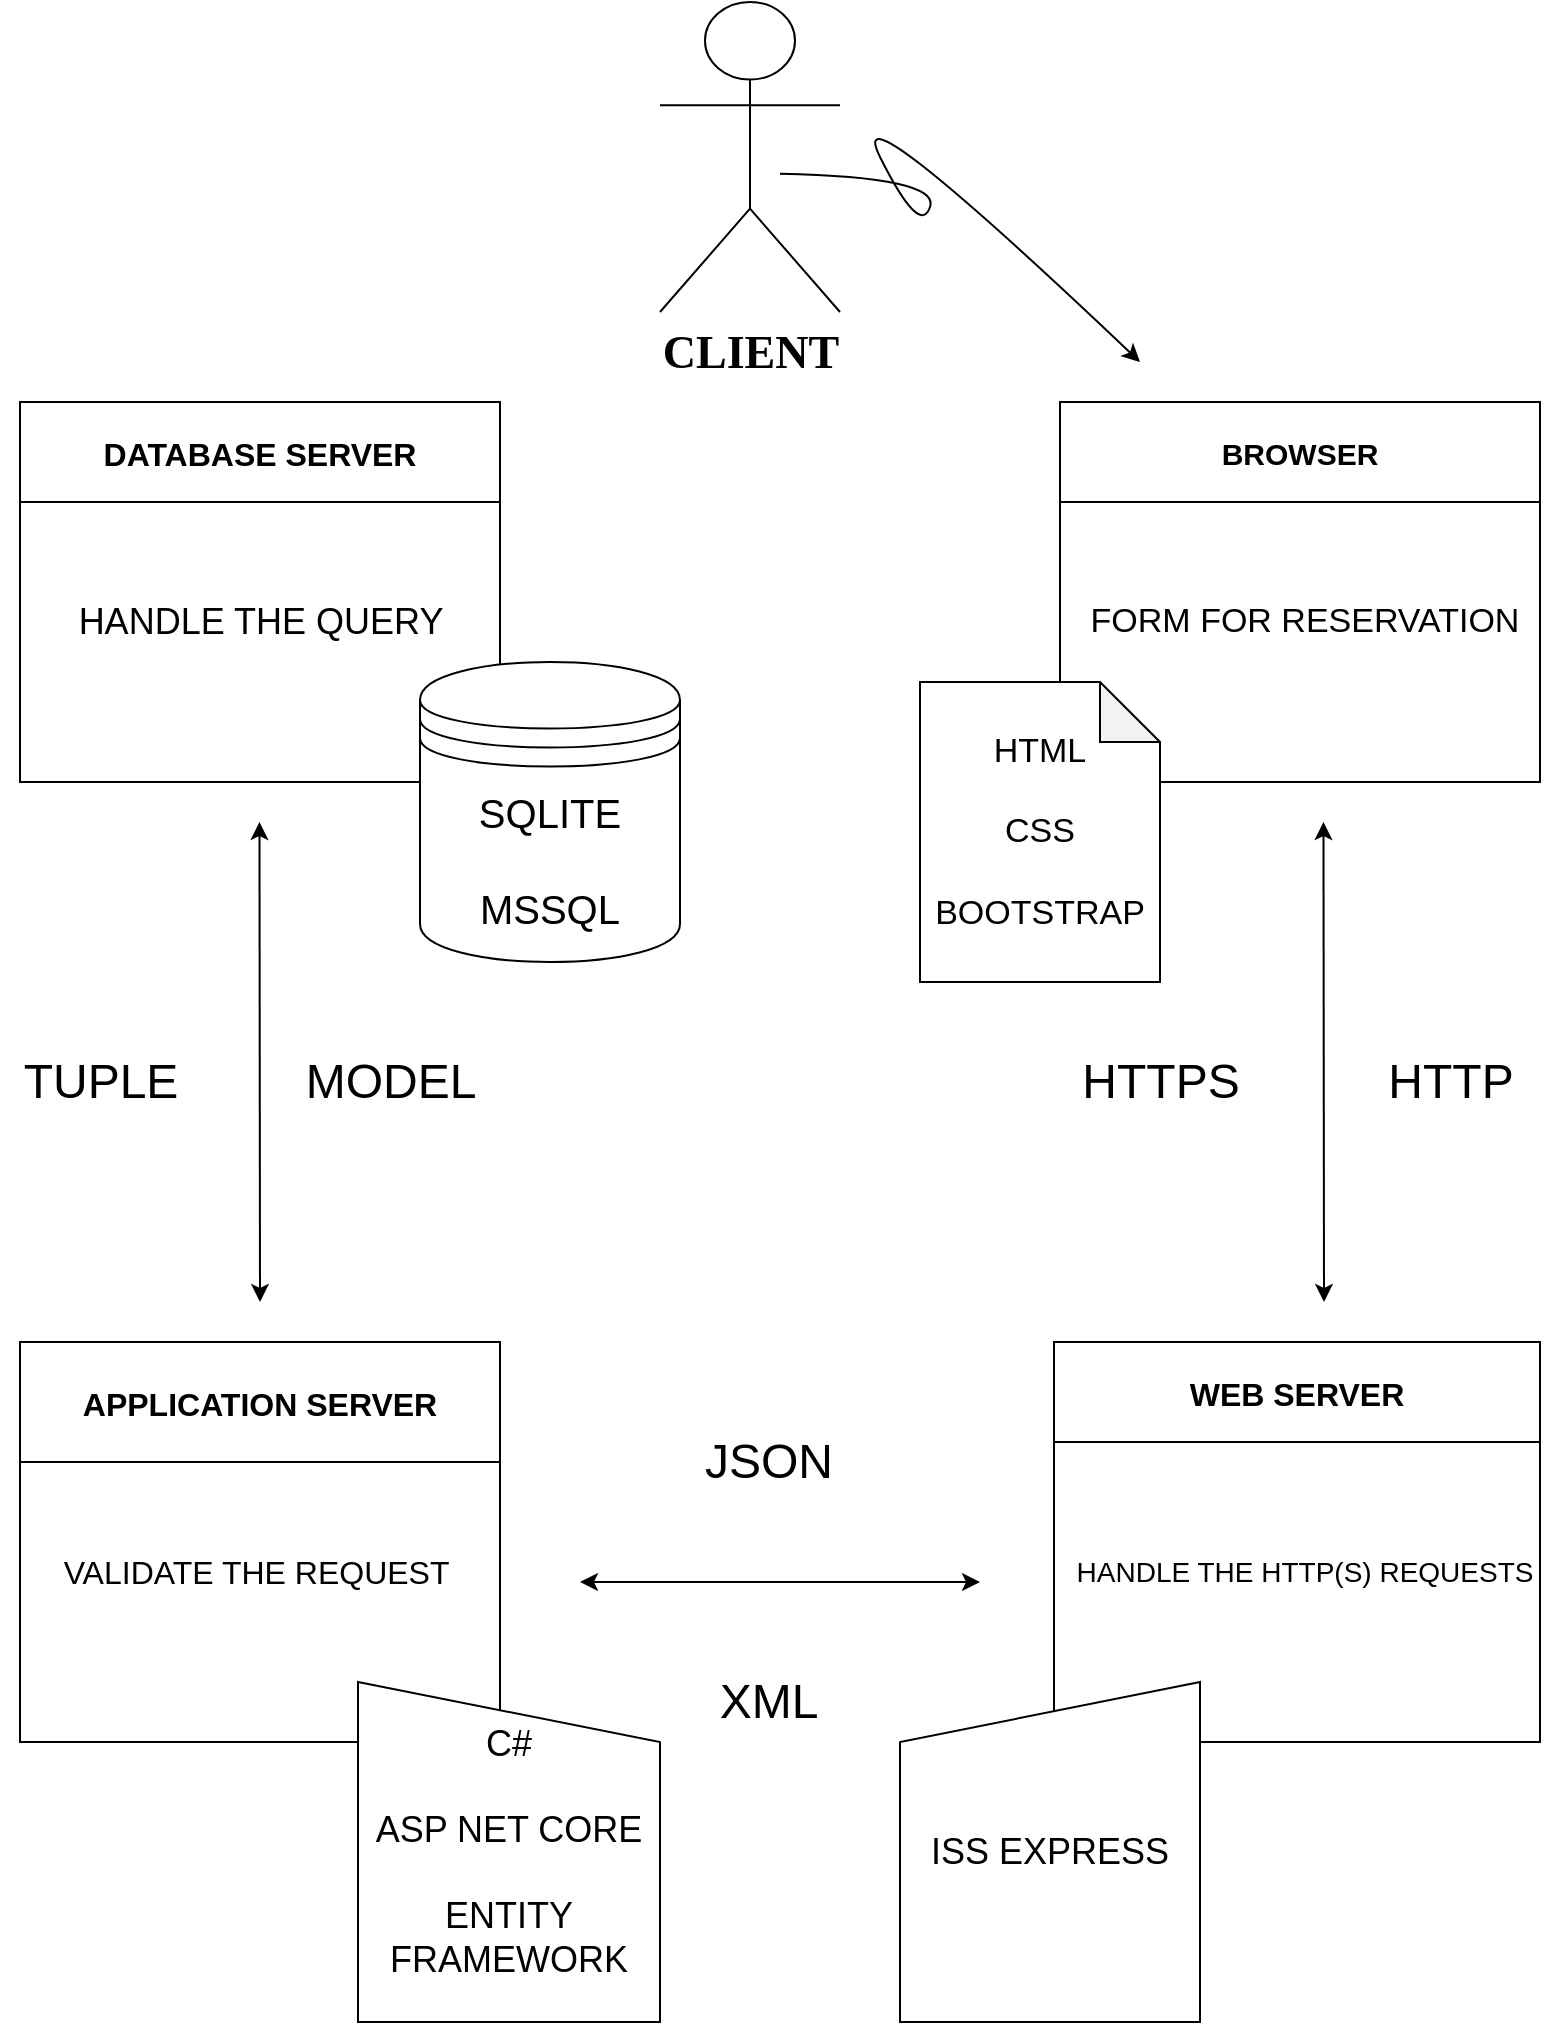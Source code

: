 <mxfile version="25.0.2">
  <diagram id="prtHgNgQTEPvFCAcTncT" name="Page-1">
    <mxGraphModel dx="1883" dy="1380" grid="1" gridSize="10" guides="1" tooltips="1" connect="1" arrows="1" fold="1" page="1" pageScale="1" pageWidth="827" pageHeight="1169" math="0" shadow="0">
      <root>
        <mxCell id="0" />
        <mxCell id="1" parent="0" />
        <mxCell id="l_dAwrkV2ePblikBgZ1c-1" value="CLIENT" style="shape=umlActor;verticalLabelPosition=bottom;verticalAlign=top;html=1;outlineConnect=0;fontSize=23;fontStyle=1;fontFamily=Comic Sans MS;" vertex="1" parent="1">
          <mxGeometry x="360" y="10" width="90" height="155" as="geometry" />
        </mxCell>
        <mxCell id="l_dAwrkV2ePblikBgZ1c-3" value="BROWSER" style="swimlane;fontSize=15;startSize=50;" vertex="1" parent="1">
          <mxGeometry x="560" y="210" width="240" height="190" as="geometry" />
        </mxCell>
        <mxCell id="l_dAwrkV2ePblikBgZ1c-9" value="FORM FOR RESERVATION" style="text;html=1;align=center;verticalAlign=middle;resizable=0;points=[];autosize=1;strokeColor=none;fillColor=none;fontSize=17;fontStyle=0" vertex="1" parent="l_dAwrkV2ePblikBgZ1c-3">
          <mxGeometry x="2" y="95" width="240" height="30" as="geometry" />
        </mxCell>
        <mxCell id="l_dAwrkV2ePblikBgZ1c-11" value="" style="endArrow=classic;startArrow=classic;html=1;rounded=0;" edge="1" parent="1">
          <mxGeometry width="50" height="50" relative="1" as="geometry">
            <mxPoint x="692" y="660" as="sourcePoint" />
            <mxPoint x="691.73" y="420" as="targetPoint" />
          </mxGeometry>
        </mxCell>
        <mxCell id="l_dAwrkV2ePblikBgZ1c-12" value="WEB SERVER" style="swimlane;fontSize=16;startSize=50;" vertex="1" parent="1">
          <mxGeometry x="557" y="680" width="243" height="200" as="geometry" />
        </mxCell>
        <mxCell id="l_dAwrkV2ePblikBgZ1c-13" value="&lt;div&gt;&amp;nbsp; &amp;nbsp; &amp;nbsp; &amp;nbsp;&amp;nbsp;&lt;/div&gt;" style="text;html=1;align=left;verticalAlign=middle;resizable=0;points=[];autosize=1;strokeColor=none;fillColor=none;" vertex="1" parent="l_dAwrkV2ePblikBgZ1c-12">
          <mxGeometry y="50" width="50" height="30" as="geometry" />
        </mxCell>
        <mxCell id="l_dAwrkV2ePblikBgZ1c-15" value="HANDLE THE HTTP(S) REQUESTS" style="text;html=1;align=center;verticalAlign=middle;resizable=0;points=[];autosize=1;strokeColor=none;fillColor=none;fontStyle=0;fontSize=14;" vertex="1" parent="l_dAwrkV2ePblikBgZ1c-12">
          <mxGeometry y="100" width="250" height="30" as="geometry" />
        </mxCell>
        <mxCell id="l_dAwrkV2ePblikBgZ1c-14" value="" style="endArrow=classic;startArrow=classic;html=1;rounded=0;" edge="1" parent="1">
          <mxGeometry width="50" height="50" relative="1" as="geometry">
            <mxPoint x="320" y="800" as="sourcePoint" />
            <mxPoint x="520" y="800" as="targetPoint" />
          </mxGeometry>
        </mxCell>
        <mxCell id="l_dAwrkV2ePblikBgZ1c-16" value="HTTP" style="text;html=1;align=center;verticalAlign=middle;resizable=0;points=[];autosize=1;strokeColor=none;fillColor=none;rounded=0;flipV=1;flipH=1;fontSize=24;" vertex="1" parent="1">
          <mxGeometry x="710" y="530" width="90" height="40" as="geometry" />
        </mxCell>
        <mxCell id="l_dAwrkV2ePblikBgZ1c-18" value="HTTPS" style="text;html=1;align=center;verticalAlign=middle;resizable=0;points=[];autosize=1;strokeColor=none;fillColor=none;rounded=0;flipV=1;flipH=1;fontSize=24;" vertex="1" parent="1">
          <mxGeometry x="560" y="530" width="100" height="40" as="geometry" />
        </mxCell>
        <mxCell id="l_dAwrkV2ePblikBgZ1c-19" value="APPLICATION SERVER" style="swimlane;fontSize=16;startSize=60;" vertex="1" parent="1">
          <mxGeometry x="40" y="680" width="240" height="200" as="geometry" />
        </mxCell>
        <mxCell id="l_dAwrkV2ePblikBgZ1c-20" value="&lt;div&gt;&amp;nbsp; &amp;nbsp; &amp;nbsp; &amp;nbsp;&amp;nbsp;&lt;/div&gt;" style="text;html=1;align=left;verticalAlign=middle;resizable=0;points=[];autosize=1;strokeColor=none;fillColor=none;" vertex="1" parent="l_dAwrkV2ePblikBgZ1c-19">
          <mxGeometry y="50" width="50" height="30" as="geometry" />
        </mxCell>
        <mxCell id="l_dAwrkV2ePblikBgZ1c-21" value="VALIDATE THE REQUEST&amp;nbsp;" style="text;html=1;align=center;verticalAlign=middle;resizable=0;points=[];autosize=1;strokeColor=none;fillColor=none;fontStyle=0;fontSize=16;" vertex="1" parent="l_dAwrkV2ePblikBgZ1c-19">
          <mxGeometry x="10" y="100" width="220" height="30" as="geometry" />
        </mxCell>
        <mxCell id="l_dAwrkV2ePblikBgZ1c-23" value="JSON" style="text;html=1;align=center;verticalAlign=middle;resizable=0;points=[];autosize=1;strokeColor=none;fillColor=none;rounded=0;flipV=1;flipH=1;fontSize=24;" vertex="1" parent="1">
          <mxGeometry x="369" y="720" width="90" height="40" as="geometry" />
        </mxCell>
        <mxCell id="l_dAwrkV2ePblikBgZ1c-24" value="XML" style="text;html=1;align=center;verticalAlign=middle;resizable=0;points=[];autosize=1;strokeColor=none;fillColor=none;rounded=0;flipV=1;flipH=1;fontSize=24;" vertex="1" parent="1">
          <mxGeometry x="379" y="840" width="70" height="40" as="geometry" />
        </mxCell>
        <mxCell id="l_dAwrkV2ePblikBgZ1c-25" value="DATABASE SERVER" style="swimlane;fontSize=16;startSize=50;" vertex="1" parent="1">
          <mxGeometry x="40" y="210" width="240" height="190" as="geometry" />
        </mxCell>
        <mxCell id="l_dAwrkV2ePblikBgZ1c-26" value="&lt;div&gt;&amp;nbsp; &amp;nbsp; &amp;nbsp; &amp;nbsp;&amp;nbsp;&lt;/div&gt;" style="text;html=1;align=left;verticalAlign=middle;resizable=0;points=[];autosize=1;strokeColor=none;fillColor=none;" vertex="1" parent="l_dAwrkV2ePblikBgZ1c-25">
          <mxGeometry y="50" width="50" height="30" as="geometry" />
        </mxCell>
        <mxCell id="l_dAwrkV2ePblikBgZ1c-27" value="HANDLE THE QUERY" style="text;html=1;align=center;verticalAlign=middle;resizable=0;points=[];autosize=1;strokeColor=none;fillColor=none;fontStyle=0;fontSize=18;" vertex="1" parent="l_dAwrkV2ePblikBgZ1c-25">
          <mxGeometry x="15" y="90" width="210" height="40" as="geometry" />
        </mxCell>
        <mxCell id="l_dAwrkV2ePblikBgZ1c-31" value="" style="endArrow=classic;startArrow=classic;html=1;rounded=0;" edge="1" parent="1">
          <mxGeometry width="50" height="50" relative="1" as="geometry">
            <mxPoint x="160" y="660" as="sourcePoint" />
            <mxPoint x="159.73" y="420" as="targetPoint" />
          </mxGeometry>
        </mxCell>
        <mxCell id="l_dAwrkV2ePblikBgZ1c-32" value="MODEL" style="text;html=1;align=center;verticalAlign=middle;resizable=0;points=[];autosize=1;strokeColor=none;fillColor=none;rounded=0;flipV=1;flipH=1;fontSize=24;" vertex="1" parent="1">
          <mxGeometry x="170" y="530" width="110" height="40" as="geometry" />
        </mxCell>
        <mxCell id="l_dAwrkV2ePblikBgZ1c-33" value="TUPLE" style="text;html=1;align=center;verticalAlign=middle;resizable=0;points=[];autosize=1;strokeColor=none;fillColor=none;rounded=0;flipV=1;flipH=1;fontSize=24;" vertex="1" parent="1">
          <mxGeometry x="30" y="530" width="100" height="40" as="geometry" />
        </mxCell>
        <mxCell id="l_dAwrkV2ePblikBgZ1c-37" value="" style="curved=1;endArrow=classic;html=1;rounded=0;" edge="1" parent="1">
          <mxGeometry width="50" height="50" relative="1" as="geometry">
            <mxPoint x="420" y="95.9" as="sourcePoint" />
            <mxPoint x="600" y="190" as="targetPoint" />
            <Array as="points">
              <mxPoint x="500" y="97.5" />
              <mxPoint x="490" y="127.5" />
              <mxPoint x="450" y="47.5" />
            </Array>
          </mxGeometry>
        </mxCell>
        <mxCell id="l_dAwrkV2ePblikBgZ1c-39" value="&lt;font style=&quot;font-size: 20px;&quot;&gt;SQLITE&lt;/font&gt;&lt;div&gt;&lt;span style=&quot;font-size: 20px;&quot;&gt;&lt;br&gt;&lt;/span&gt;&lt;div&gt;&lt;font style=&quot;font-size: 20px;&quot;&gt;MSSQL&lt;/font&gt;&lt;/div&gt;&lt;/div&gt;" style="shape=datastore;whiteSpace=wrap;html=1;" vertex="1" parent="1">
          <mxGeometry x="240" y="340" width="130" height="150" as="geometry" />
        </mxCell>
        <mxCell id="l_dAwrkV2ePblikBgZ1c-40" value="&lt;font style=&quot;font-size: 17px;&quot;&gt;HTML&lt;/font&gt;&lt;div&gt;&lt;font style=&quot;font-size: 17px;&quot;&gt;&amp;nbsp;&lt;/font&gt;&lt;div&gt;&lt;font style=&quot;font-size: 17px;&quot;&gt;CSS&lt;/font&gt;&lt;/div&gt;&lt;div&gt;&lt;font style=&quot;font-size: 17px;&quot;&gt;&lt;br&gt;&lt;/font&gt;&lt;/div&gt;&lt;div&gt;&lt;font style=&quot;font-size: 17px;&quot;&gt;BOOTSTRAP&lt;/font&gt;&lt;/div&gt;&lt;/div&gt;" style="shape=note;whiteSpace=wrap;html=1;backgroundOutline=1;darkOpacity=0.05;" vertex="1" parent="1">
          <mxGeometry x="490" y="350" width="120" height="150" as="geometry" />
        </mxCell>
        <mxCell id="l_dAwrkV2ePblikBgZ1c-41" value="&lt;font style=&quot;font-size: 18px;&quot;&gt;C#&lt;/font&gt;&lt;div&gt;&lt;font style=&quot;font-size: 18px;&quot;&gt;&lt;br&gt;&lt;/font&gt;&lt;div&gt;&lt;font style=&quot;font-size: 18px;&quot;&gt;ASP NET CORE&lt;/font&gt;&lt;/div&gt;&lt;div&gt;&lt;font style=&quot;font-size: 18px;&quot;&gt;&amp;nbsp;&lt;/font&gt;&lt;/div&gt;&lt;div&gt;&lt;font style=&quot;font-size: 18px;&quot;&gt;ENTITY FRAMEWORK&lt;/font&gt;&lt;/div&gt;&lt;/div&gt;" style="shape=manualInput;whiteSpace=wrap;html=1;spacing=4;direction=east;flipH=1;" vertex="1" parent="1">
          <mxGeometry x="209" y="850" width="151" height="170" as="geometry" />
        </mxCell>
        <mxCell id="l_dAwrkV2ePblikBgZ1c-44" value="&lt;span style=&quot;font-size: 18px;&quot;&gt;ISS EXPRESS&lt;/span&gt;" style="shape=manualInput;whiteSpace=wrap;html=1;spacing=4;direction=west;flipH=1;flipV=1;" vertex="1" parent="1">
          <mxGeometry x="480" y="850" width="150" height="170" as="geometry" />
        </mxCell>
      </root>
    </mxGraphModel>
  </diagram>
</mxfile>
